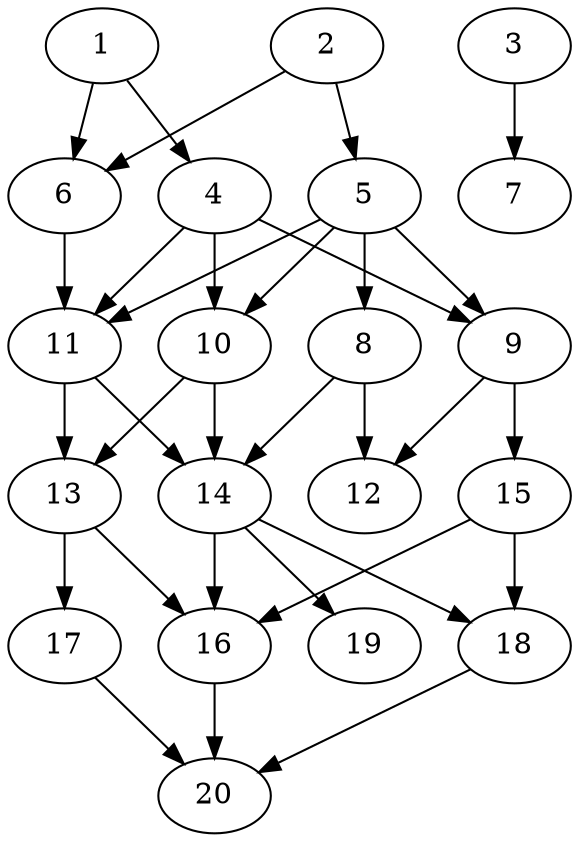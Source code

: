 // DAG automatically generated by daggen at Thu Oct  3 13:58:43 2019
// ./daggen --dot -n 20 --ccr 0.5 --fat 0.5 --regular 0.9 --density 0.6 --mindata 5242880 --maxdata 52428800 
digraph G {
  1 [size="94070784", alpha="0.08", expect_size="47035392"] 
  1 -> 4 [size ="47035392"]
  1 -> 6 [size ="47035392"]
  2 [size="75341824", alpha="0.18", expect_size="37670912"] 
  2 -> 5 [size ="37670912"]
  2 -> 6 [size ="37670912"]
  3 [size="68603904", alpha="0.12", expect_size="34301952"] 
  3 -> 7 [size ="34301952"]
  4 [size="66922496", alpha="0.08", expect_size="33461248"] 
  4 -> 9 [size ="33461248"]
  4 -> 10 [size ="33461248"]
  4 -> 11 [size ="33461248"]
  5 [size="36597760", alpha="0.17", expect_size="18298880"] 
  5 -> 8 [size ="18298880"]
  5 -> 9 [size ="18298880"]
  5 -> 10 [size ="18298880"]
  5 -> 11 [size ="18298880"]
  6 [size="96421888", alpha="0.06", expect_size="48210944"] 
  6 -> 11 [size ="48210944"]
  7 [size="52011008", alpha="0.02", expect_size="26005504"] 
  8 [size="52600832", alpha="0.04", expect_size="26300416"] 
  8 -> 12 [size ="26300416"]
  8 -> 14 [size ="26300416"]
  9 [size="16926720", alpha="0.17", expect_size="8463360"] 
  9 -> 12 [size ="8463360"]
  9 -> 15 [size ="8463360"]
  10 [size="100577280", alpha="0.08", expect_size="50288640"] 
  10 -> 13 [size ="50288640"]
  10 -> 14 [size ="50288640"]
  11 [size="35350528", alpha="0.16", expect_size="17675264"] 
  11 -> 13 [size ="17675264"]
  11 -> 14 [size ="17675264"]
  12 [size="73199616", alpha="0.02", expect_size="36599808"] 
  13 [size="64657408", alpha="0.15", expect_size="32328704"] 
  13 -> 16 [size ="32328704"]
  13 -> 17 [size ="32328704"]
  14 [size="26171392", alpha="0.09", expect_size="13085696"] 
  14 -> 16 [size ="13085696"]
  14 -> 18 [size ="13085696"]
  14 -> 19 [size ="13085696"]
  15 [size="64411648", alpha="0.18", expect_size="32205824"] 
  15 -> 16 [size ="32205824"]
  15 -> 18 [size ="32205824"]
  16 [size="49313792", alpha="0.10", expect_size="24656896"] 
  16 -> 20 [size ="24656896"]
  17 [size="77699072", alpha="0.11", expect_size="38849536"] 
  17 -> 20 [size ="38849536"]
  18 [size="85262336", alpha="0.18", expect_size="42631168"] 
  18 -> 20 [size ="42631168"]
  19 [size="101978112", alpha="0.05", expect_size="50989056"] 
  20 [size="88772608", alpha="0.08", expect_size="44386304"] 
}
